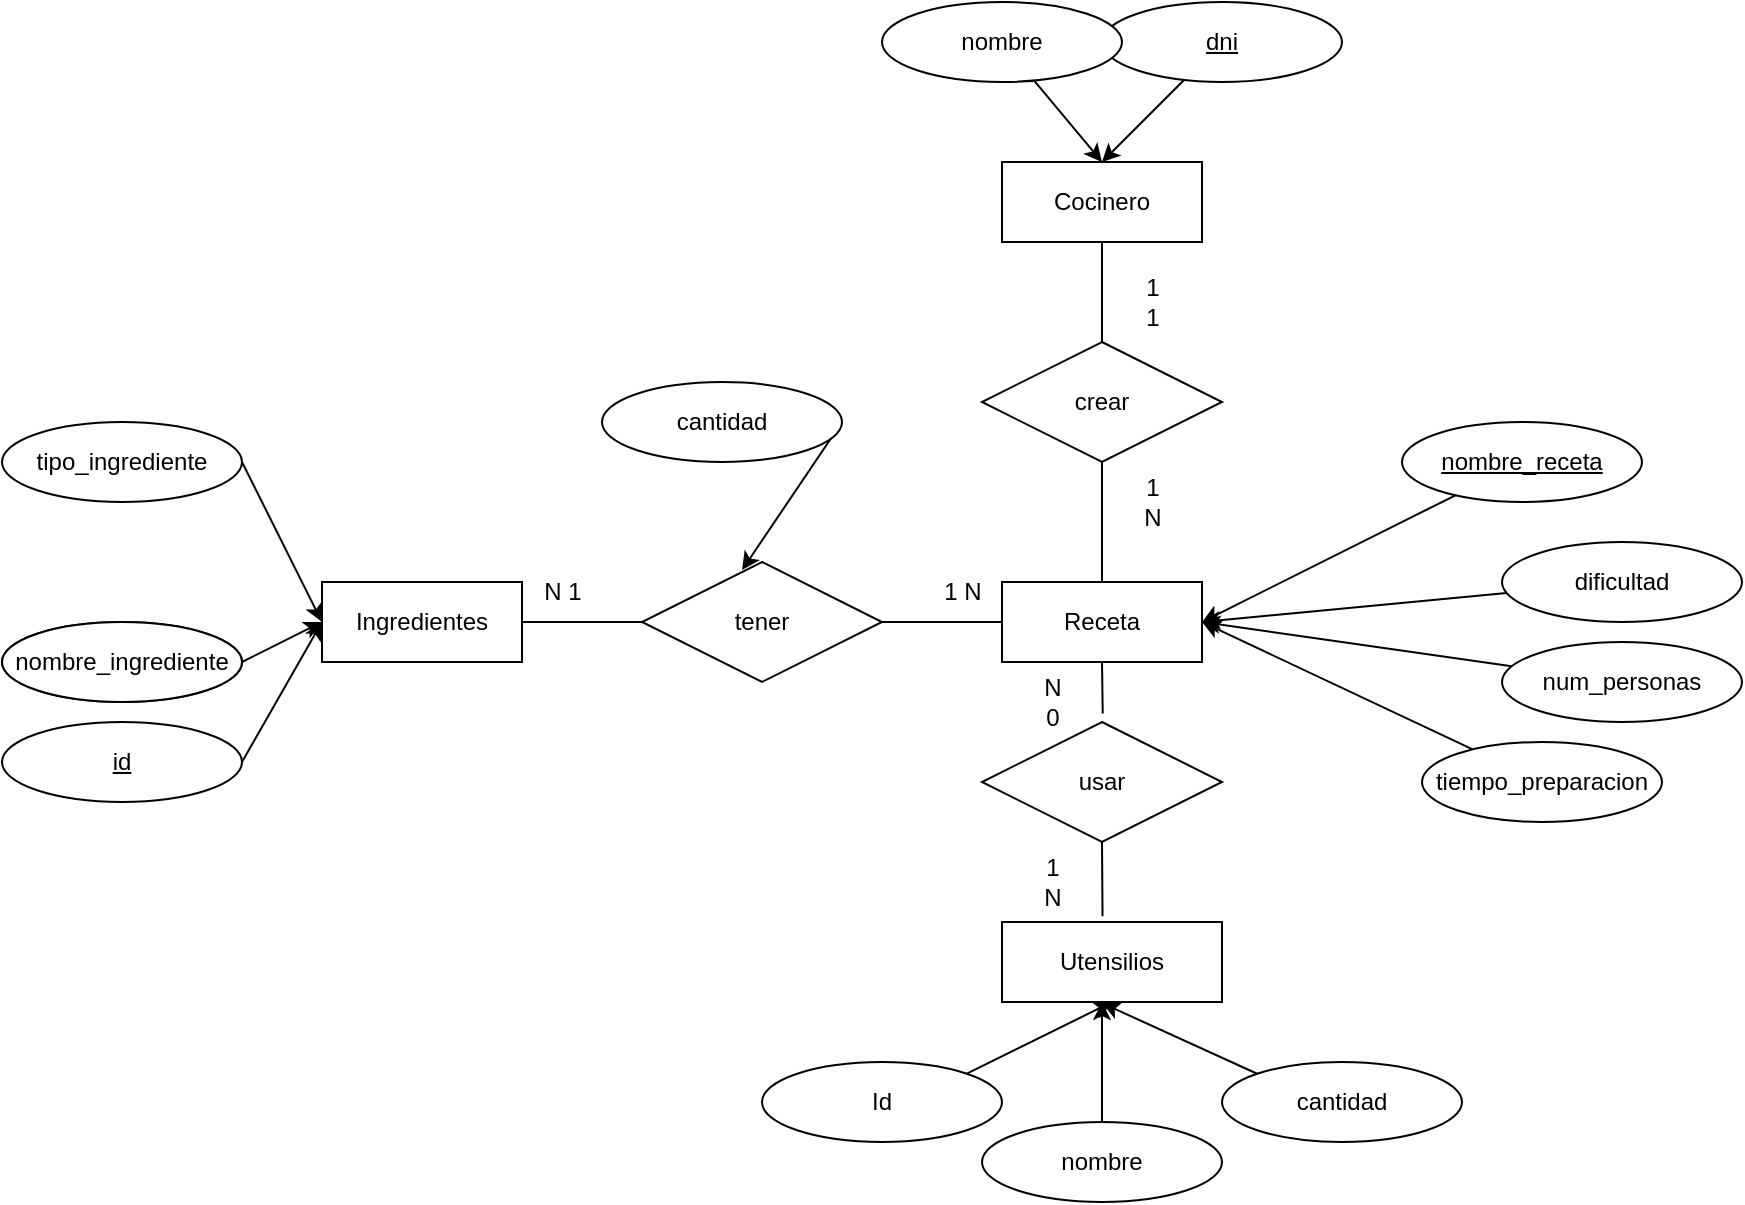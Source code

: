 <mxfile version="22.0.4" type="github">
  <diagram id="R2lEEEUBdFMjLlhIrx00" name="Page-1">
    <mxGraphModel dx="1338" dy="730" grid="1" gridSize="10" guides="1" tooltips="1" connect="1" arrows="1" fold="1" page="1" pageScale="1" pageWidth="850" pageHeight="1100" math="0" shadow="0" extFonts="Permanent Marker^https://fonts.googleapis.com/css?family=Permanent+Marker">
      <root>
        <mxCell id="0" />
        <mxCell id="1" parent="0" />
        <mxCell id="xQb302AIDdaRHqisU8cc-1" value="Ingredientes" style="whiteSpace=wrap;html=1;align=center;" parent="1" vertex="1">
          <mxGeometry x="240" y="400" width="100" height="40" as="geometry" />
        </mxCell>
        <mxCell id="vZrfj-ZpKxjjNzyYlrEK-11" style="edgeStyle=orthogonalEdgeStyle;rounded=0;orthogonalLoop=1;jettySize=auto;html=1;entryX=1;entryY=0.5;entryDx=0;entryDy=0;endArrow=none;endFill=0;startArrow=none;startFill=0;" parent="1" source="xQb302AIDdaRHqisU8cc-2" target="vZrfj-ZpKxjjNzyYlrEK-6" edge="1">
          <mxGeometry relative="1" as="geometry" />
        </mxCell>
        <mxCell id="xQb302AIDdaRHqisU8cc-2" value="Receta" style="whiteSpace=wrap;html=1;align=center;" parent="1" vertex="1">
          <mxGeometry x="580" y="400" width="100" height="40" as="geometry" />
        </mxCell>
        <mxCell id="xQb302AIDdaRHqisU8cc-3" value="nombre_ingrediente&lt;br&gt;" style="ellipse;whiteSpace=wrap;html=1;align=center;" parent="1" vertex="1">
          <mxGeometry x="80" y="420" width="120" height="40" as="geometry" />
        </mxCell>
        <mxCell id="oRl_v2SwCmQdBXrLBF3t-2" style="rounded=0;orthogonalLoop=1;jettySize=auto;html=1;entryX=1;entryY=0.5;entryDx=0;entryDy=0;" parent="1" source="xQb302AIDdaRHqisU8cc-4" target="xQb302AIDdaRHqisU8cc-2" edge="1">
          <mxGeometry relative="1" as="geometry" />
        </mxCell>
        <mxCell id="xQb302AIDdaRHqisU8cc-4" value="nombre_receta" style="ellipse;whiteSpace=wrap;html=1;align=center;fontStyle=4" parent="1" vertex="1">
          <mxGeometry x="780" y="320" width="120" height="40" as="geometry" />
        </mxCell>
        <mxCell id="tKupVHRvHc-6zTE8wmx_-15" style="rounded=0;orthogonalLoop=1;jettySize=auto;html=1;exitX=1;exitY=0.5;exitDx=0;exitDy=0;entryX=0.417;entryY=0.067;entryDx=0;entryDy=0;entryPerimeter=0;" parent="1" source="xQb302AIDdaRHqisU8cc-5" target="vZrfj-ZpKxjjNzyYlrEK-6" edge="1">
          <mxGeometry relative="1" as="geometry">
            <mxPoint x="240" y="410.0" as="targetPoint" />
          </mxGeometry>
        </mxCell>
        <mxCell id="xQb302AIDdaRHqisU8cc-5" value="cantidad" style="ellipse;whiteSpace=wrap;html=1;align=center;" parent="1" vertex="1">
          <mxGeometry x="380" y="300" width="120" height="40" as="geometry" />
        </mxCell>
        <mxCell id="oRl_v2SwCmQdBXrLBF3t-4" style="rounded=0;orthogonalLoop=1;jettySize=auto;html=1;entryX=1;entryY=0.5;entryDx=0;entryDy=0;" parent="1" source="xQb302AIDdaRHqisU8cc-6" target="xQb302AIDdaRHqisU8cc-2" edge="1">
          <mxGeometry relative="1" as="geometry" />
        </mxCell>
        <mxCell id="xQb302AIDdaRHqisU8cc-6" value="tiempo_preparacion" style="ellipse;whiteSpace=wrap;html=1;align=center;" parent="1" vertex="1">
          <mxGeometry x="790" y="480" width="120" height="40" as="geometry" />
        </mxCell>
        <mxCell id="oRl_v2SwCmQdBXrLBF3t-1" style="rounded=0;orthogonalLoop=1;jettySize=auto;html=1;entryX=1;entryY=0.5;entryDx=0;entryDy=0;" parent="1" source="xQb302AIDdaRHqisU8cc-7" target="xQb302AIDdaRHqisU8cc-2" edge="1">
          <mxGeometry relative="1" as="geometry" />
        </mxCell>
        <mxCell id="xQb302AIDdaRHqisU8cc-7" value="dificultad" style="ellipse;whiteSpace=wrap;html=1;align=center;" parent="1" vertex="1">
          <mxGeometry x="830" y="380" width="120" height="40" as="geometry" />
        </mxCell>
        <mxCell id="oRl_v2SwCmQdBXrLBF3t-3" style="rounded=0;orthogonalLoop=1;jettySize=auto;html=1;entryX=1;entryY=0.5;entryDx=0;entryDy=0;" parent="1" source="xQb302AIDdaRHqisU8cc-8" target="xQb302AIDdaRHqisU8cc-2" edge="1">
          <mxGeometry relative="1" as="geometry" />
        </mxCell>
        <mxCell id="xQb302AIDdaRHqisU8cc-8" value="num_personas" style="ellipse;whiteSpace=wrap;html=1;align=center;" parent="1" vertex="1">
          <mxGeometry x="830" y="430" width="120" height="40" as="geometry" />
        </mxCell>
        <mxCell id="vZrfj-ZpKxjjNzyYlrEK-1" value="Cocinero" style="whiteSpace=wrap;html=1;align=center;" parent="1" vertex="1">
          <mxGeometry x="580" y="190" width="100" height="40" as="geometry" />
        </mxCell>
        <mxCell id="oRl_v2SwCmQdBXrLBF3t-6" style="rounded=0;orthogonalLoop=1;jettySize=auto;html=1;entryX=0.5;entryY=0;entryDx=0;entryDy=0;" parent="1" source="vZrfj-ZpKxjjNzyYlrEK-2" target="vZrfj-ZpKxjjNzyYlrEK-1" edge="1">
          <mxGeometry relative="1" as="geometry" />
        </mxCell>
        <mxCell id="vZrfj-ZpKxjjNzyYlrEK-2" value="dni" style="ellipse;whiteSpace=wrap;html=1;align=center;fontStyle=4" parent="1" vertex="1">
          <mxGeometry x="630" y="110" width="120" height="40" as="geometry" />
        </mxCell>
        <mxCell id="vZrfj-ZpKxjjNzyYlrEK-9" style="edgeStyle=orthogonalEdgeStyle;rounded=0;orthogonalLoop=1;jettySize=auto;html=1;entryX=0.5;entryY=0;entryDx=0;entryDy=0;endArrow=none;endFill=0;startArrow=none;startFill=0;" parent="1" source="vZrfj-ZpKxjjNzyYlrEK-5" target="xQb302AIDdaRHqisU8cc-2" edge="1">
          <mxGeometry relative="1" as="geometry" />
        </mxCell>
        <mxCell id="vZrfj-ZpKxjjNzyYlrEK-10" style="edgeStyle=orthogonalEdgeStyle;rounded=0;orthogonalLoop=1;jettySize=auto;html=1;entryX=0.5;entryY=1;entryDx=0;entryDy=0;endArrow=none;endFill=0;startArrow=none;startFill=0;" parent="1" source="vZrfj-ZpKxjjNzyYlrEK-5" target="vZrfj-ZpKxjjNzyYlrEK-1" edge="1">
          <mxGeometry relative="1" as="geometry" />
        </mxCell>
        <mxCell id="vZrfj-ZpKxjjNzyYlrEK-5" value="crear" style="shape=rhombus;perimeter=rhombusPerimeter;whiteSpace=wrap;html=1;align=center;" parent="1" vertex="1">
          <mxGeometry x="570" y="280" width="120" height="60" as="geometry" />
        </mxCell>
        <mxCell id="vZrfj-ZpKxjjNzyYlrEK-12" style="edgeStyle=orthogonalEdgeStyle;rounded=0;orthogonalLoop=1;jettySize=auto;html=1;entryX=1;entryY=0.5;entryDx=0;entryDy=0;endArrow=none;endFill=0;startArrow=none;startFill=0;" parent="1" source="vZrfj-ZpKxjjNzyYlrEK-6" target="xQb302AIDdaRHqisU8cc-1" edge="1">
          <mxGeometry relative="1" as="geometry" />
        </mxCell>
        <mxCell id="vZrfj-ZpKxjjNzyYlrEK-6" value="tener" style="shape=rhombus;perimeter=rhombusPerimeter;whiteSpace=wrap;html=1;align=center;" parent="1" vertex="1">
          <mxGeometry x="400" y="390" width="120" height="60" as="geometry" />
        </mxCell>
        <mxCell id="vZrfj-ZpKxjjNzyYlrEK-13" value="N 1" style="text;html=1;align=center;verticalAlign=middle;resizable=0;points=[];autosize=1;strokeColor=none;fillColor=none;" parent="1" vertex="1">
          <mxGeometry x="340" y="390" width="40" height="30" as="geometry" />
        </mxCell>
        <mxCell id="vZrfj-ZpKxjjNzyYlrEK-14" value="1 N" style="text;html=1;align=center;verticalAlign=middle;resizable=0;points=[];autosize=1;strokeColor=none;fillColor=none;" parent="1" vertex="1">
          <mxGeometry x="540" y="390" width="40" height="30" as="geometry" />
        </mxCell>
        <mxCell id="tKupVHRvHc-6zTE8wmx_-14" style="rounded=0;orthogonalLoop=1;jettySize=auto;html=1;exitX=1;exitY=0.5;exitDx=0;exitDy=0;entryX=0;entryY=0.5;entryDx=0;entryDy=0;" parent="1" source="vZrfj-ZpKxjjNzyYlrEK-15" target="xQb302AIDdaRHqisU8cc-1" edge="1">
          <mxGeometry relative="1" as="geometry" />
        </mxCell>
        <mxCell id="vZrfj-ZpKxjjNzyYlrEK-15" value="tipo_ingrediente" style="ellipse;whiteSpace=wrap;html=1;align=center;" parent="1" vertex="1">
          <mxGeometry x="80" y="320" width="120" height="40" as="geometry" />
        </mxCell>
        <mxCell id="tKupVHRvHc-6zTE8wmx_-16" style="rounded=0;orthogonalLoop=1;jettySize=auto;html=1;exitX=1;exitY=0.5;exitDx=0;exitDy=0;entryX=0;entryY=0.5;entryDx=0;entryDy=0;" parent="1" source="vZrfj-ZpKxjjNzyYlrEK-16" target="xQb302AIDdaRHqisU8cc-1" edge="1">
          <mxGeometry relative="1" as="geometry" />
        </mxCell>
        <mxCell id="vZrfj-ZpKxjjNzyYlrEK-16" value="nombre_ingrediente&lt;br&gt;" style="ellipse;whiteSpace=wrap;html=1;align=center;" parent="1" vertex="1">
          <mxGeometry x="80" y="420" width="120" height="40" as="geometry" />
        </mxCell>
        <mxCell id="tKupVHRvHc-6zTE8wmx_-17" style="rounded=0;orthogonalLoop=1;jettySize=auto;html=1;exitX=1;exitY=0.5;exitDx=0;exitDy=0;entryX=0;entryY=0.5;entryDx=0;entryDy=0;" parent="1" source="vZrfj-ZpKxjjNzyYlrEK-17" target="xQb302AIDdaRHqisU8cc-1" edge="1">
          <mxGeometry relative="1" as="geometry" />
        </mxCell>
        <mxCell id="vZrfj-ZpKxjjNzyYlrEK-17" value="id" style="ellipse;whiteSpace=wrap;html=1;align=center;fontStyle=4" parent="1" vertex="1">
          <mxGeometry x="80" y="470" width="120" height="40" as="geometry" />
        </mxCell>
        <mxCell id="vZrfj-ZpKxjjNzyYlrEK-18" value="1&lt;br&gt;1" style="text;html=1;align=center;verticalAlign=middle;resizable=0;points=[];autosize=1;strokeColor=none;fillColor=none;" parent="1" vertex="1">
          <mxGeometry x="640" y="240" width="30" height="40" as="geometry" />
        </mxCell>
        <mxCell id="vZrfj-ZpKxjjNzyYlrEK-19" value="1&lt;br&gt;N" style="text;html=1;align=center;verticalAlign=middle;resizable=0;points=[];autosize=1;strokeColor=none;fillColor=none;" parent="1" vertex="1">
          <mxGeometry x="640" y="340" width="30" height="40" as="geometry" />
        </mxCell>
        <mxCell id="oRl_v2SwCmQdBXrLBF3t-5" style="rounded=0;orthogonalLoop=1;jettySize=auto;html=1;entryX=0.5;entryY=0;entryDx=0;entryDy=0;" parent="1" source="tKupVHRvHc-6zTE8wmx_-1" target="vZrfj-ZpKxjjNzyYlrEK-1" edge="1">
          <mxGeometry relative="1" as="geometry" />
        </mxCell>
        <mxCell id="tKupVHRvHc-6zTE8wmx_-1" value="nombre" style="ellipse;whiteSpace=wrap;html=1;align=center;" parent="1" vertex="1">
          <mxGeometry x="520" y="110" width="120" height="40" as="geometry" />
        </mxCell>
        <mxCell id="tKupVHRvHc-6zTE8wmx_-2" value="Utensilios" style="whiteSpace=wrap;html=1;" parent="1" vertex="1">
          <mxGeometry x="580" y="570" width="110" height="40" as="geometry" />
        </mxCell>
        <mxCell id="tKupVHRvHc-6zTE8wmx_-3" value="usar" style="shape=rhombus;perimeter=rhombusPerimeter;whiteSpace=wrap;html=1;align=center;" parent="1" vertex="1">
          <mxGeometry x="570" y="470" width="120" height="60" as="geometry" />
        </mxCell>
        <mxCell id="tKupVHRvHc-6zTE8wmx_-4" style="edgeStyle=orthogonalEdgeStyle;rounded=0;orthogonalLoop=1;jettySize=auto;html=1;exitX=0.5;exitY=1;exitDx=0;exitDy=0;entryX=0.503;entryY=-0.071;entryDx=0;entryDy=0;entryPerimeter=0;endArrow=none;endFill=0;startArrow=none;startFill=0;" parent="1" source="xQb302AIDdaRHqisU8cc-2" target="tKupVHRvHc-6zTE8wmx_-3" edge="1">
          <mxGeometry relative="1" as="geometry" />
        </mxCell>
        <mxCell id="tKupVHRvHc-6zTE8wmx_-5" style="edgeStyle=orthogonalEdgeStyle;rounded=0;orthogonalLoop=1;jettySize=auto;html=1;exitX=0.5;exitY=1;exitDx=0;exitDy=0;entryX=0.457;entryY=-0.072;entryDx=0;entryDy=0;entryPerimeter=0;startArrow=none;startFill=0;endArrow=none;endFill=0;" parent="1" source="tKupVHRvHc-6zTE8wmx_-3" target="tKupVHRvHc-6zTE8wmx_-2" edge="1">
          <mxGeometry relative="1" as="geometry" />
        </mxCell>
        <mxCell id="tKupVHRvHc-6zTE8wmx_-6" value="1&lt;br&gt;N" style="text;html=1;align=center;verticalAlign=middle;resizable=0;points=[];autosize=1;strokeColor=none;fillColor=none;" parent="1" vertex="1">
          <mxGeometry x="590" y="530" width="30" height="40" as="geometry" />
        </mxCell>
        <mxCell id="tKupVHRvHc-6zTE8wmx_-7" value="N&lt;br&gt;0" style="text;html=1;align=center;verticalAlign=middle;resizable=0;points=[];autosize=1;strokeColor=none;fillColor=none;" parent="1" vertex="1">
          <mxGeometry x="590" y="440" width="30" height="40" as="geometry" />
        </mxCell>
        <mxCell id="tKupVHRvHc-6zTE8wmx_-21" style="rounded=0;orthogonalLoop=1;jettySize=auto;html=1;exitX=1;exitY=0;exitDx=0;exitDy=0;entryX=0.5;entryY=1;entryDx=0;entryDy=0;" parent="1" source="tKupVHRvHc-6zTE8wmx_-18" target="tKupVHRvHc-6zTE8wmx_-2" edge="1">
          <mxGeometry relative="1" as="geometry" />
        </mxCell>
        <mxCell id="tKupVHRvHc-6zTE8wmx_-18" value="Id" style="ellipse;whiteSpace=wrap;html=1;align=center;" parent="1" vertex="1">
          <mxGeometry x="460" y="640" width="120" height="40" as="geometry" />
        </mxCell>
        <mxCell id="tKupVHRvHc-6zTE8wmx_-19" value="nombre" style="ellipse;whiteSpace=wrap;html=1;align=center;" parent="1" vertex="1">
          <mxGeometry x="570" y="670" width="120" height="40" as="geometry" />
        </mxCell>
        <mxCell id="tKupVHRvHc-6zTE8wmx_-20" value="cantidad" style="ellipse;whiteSpace=wrap;html=1;align=center;" parent="1" vertex="1">
          <mxGeometry x="690" y="640" width="120" height="40" as="geometry" />
        </mxCell>
        <mxCell id="tKupVHRvHc-6zTE8wmx_-22" style="rounded=0;orthogonalLoop=1;jettySize=auto;html=1;exitX=0.5;exitY=0;exitDx=0;exitDy=0;" parent="1" source="tKupVHRvHc-6zTE8wmx_-19" edge="1">
          <mxGeometry relative="1" as="geometry">
            <mxPoint x="630" y="610" as="targetPoint" />
          </mxGeometry>
        </mxCell>
        <mxCell id="tKupVHRvHc-6zTE8wmx_-23" style="rounded=0;orthogonalLoop=1;jettySize=auto;html=1;exitX=0;exitY=0;exitDx=0;exitDy=0;entryX=0.455;entryY=1.014;entryDx=0;entryDy=0;entryPerimeter=0;" parent="1" source="tKupVHRvHc-6zTE8wmx_-20" target="tKupVHRvHc-6zTE8wmx_-2" edge="1">
          <mxGeometry relative="1" as="geometry" />
        </mxCell>
      </root>
    </mxGraphModel>
  </diagram>
</mxfile>
